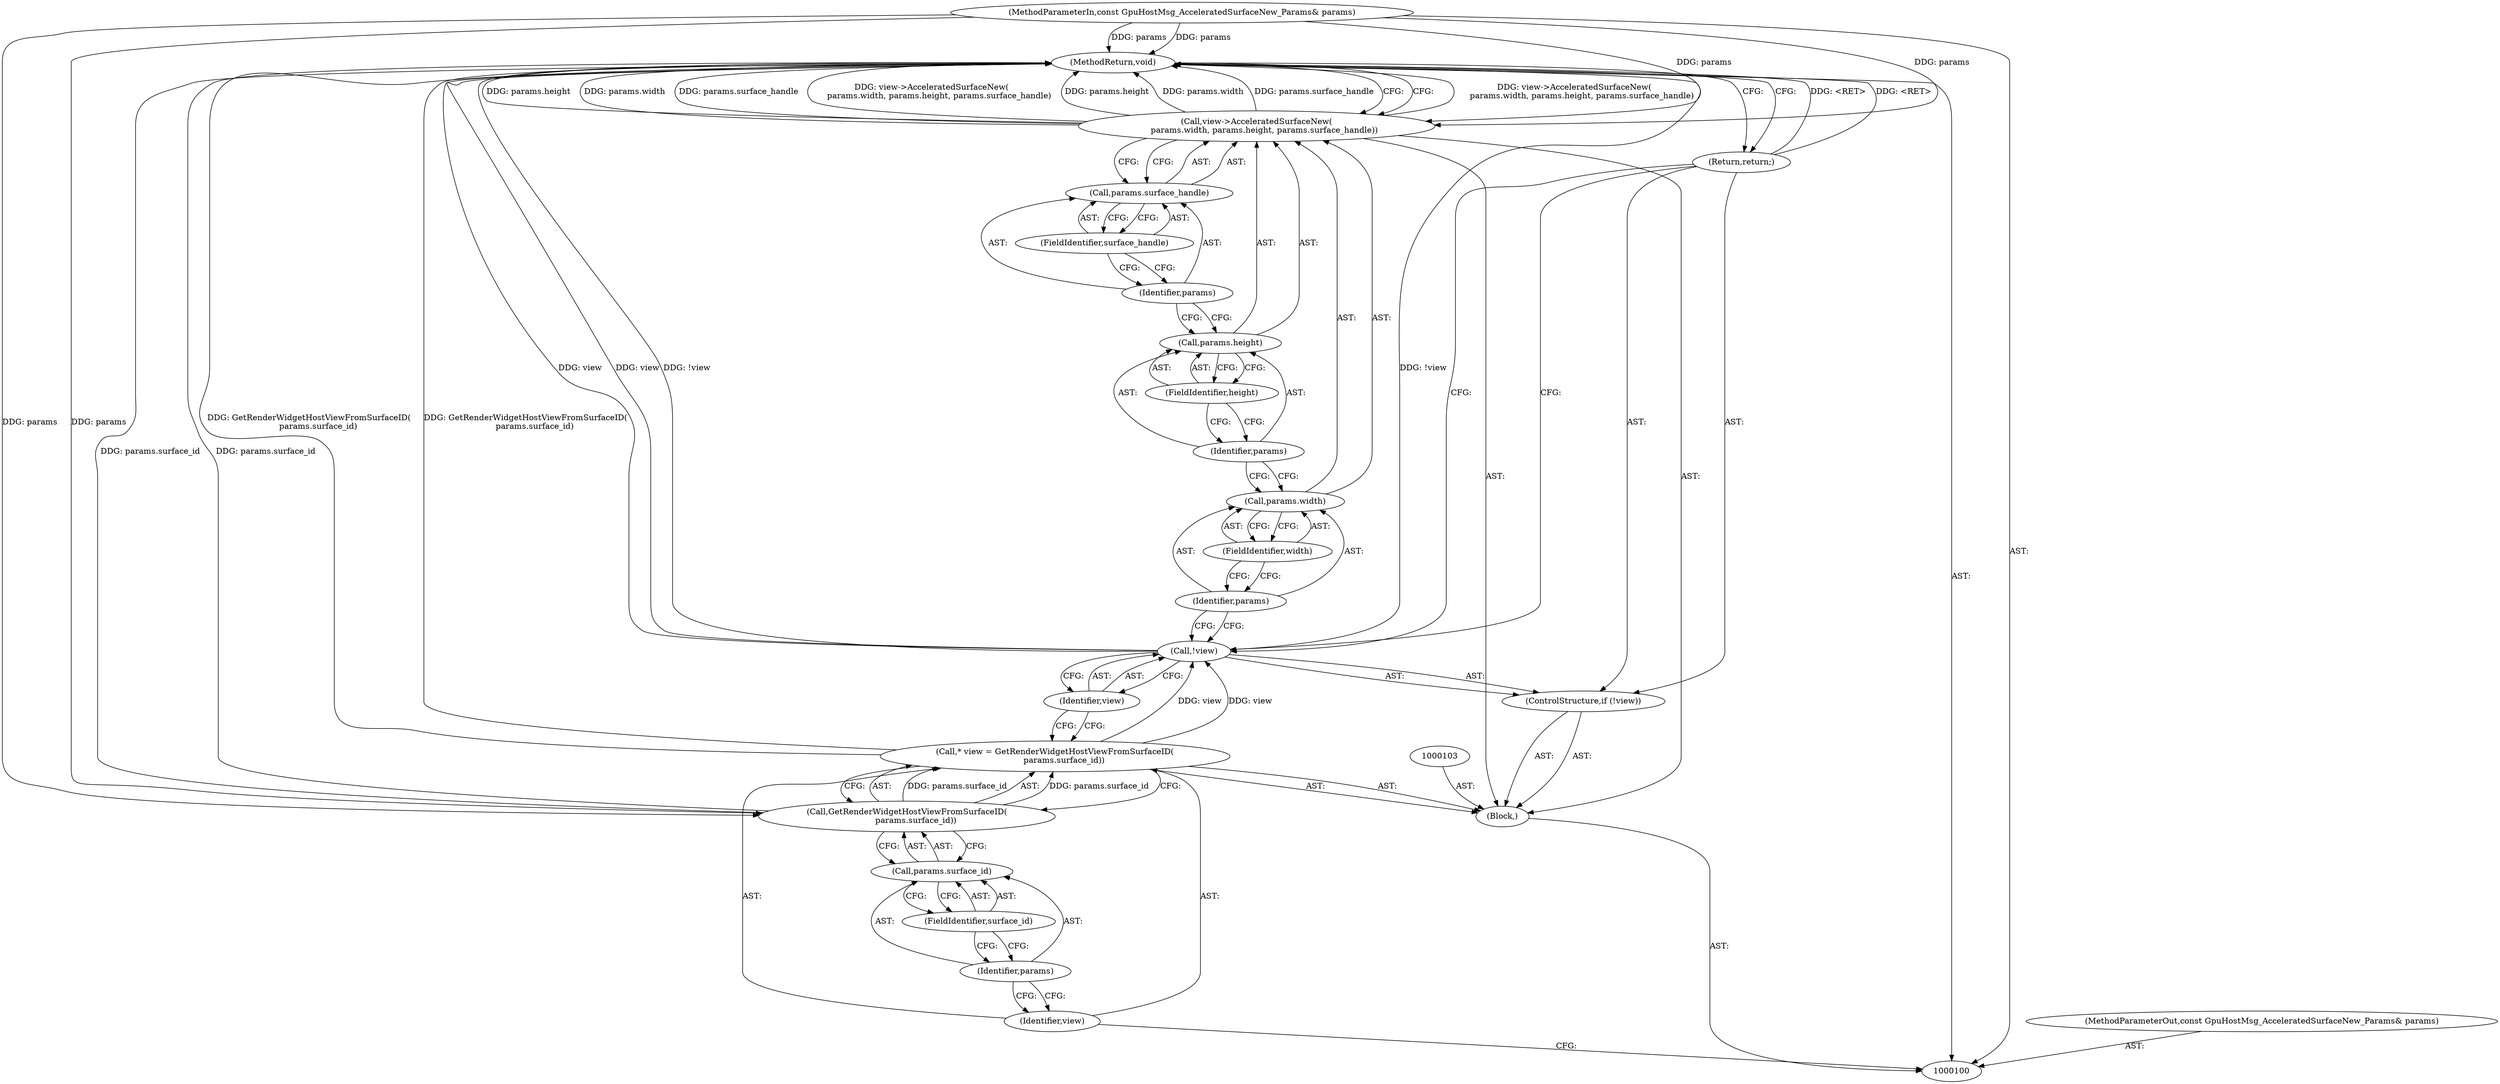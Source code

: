 digraph "1_Chrome_18d67244984a574ba2dd8779faabc0e3e34f4b76_5" {
"1000124" [label="(MethodReturn,void)"];
"1000101" [label="(MethodParameterIn,const GpuHostMsg_AcceleratedSurfaceNew_Params& params)"];
"1000153" [label="(MethodParameterOut,const GpuHostMsg_AcceleratedSurfaceNew_Params& params)"];
"1000102" [label="(Block,)"];
"1000104" [label="(Call,* view = GetRenderWidgetHostViewFromSurfaceID(\n       params.surface_id))"];
"1000105" [label="(Identifier,view)"];
"1000106" [label="(Call,GetRenderWidgetHostViewFromSurfaceID(\n       params.surface_id))"];
"1000109" [label="(FieldIdentifier,surface_id)"];
"1000107" [label="(Call,params.surface_id)"];
"1000108" [label="(Identifier,params)"];
"1000110" [label="(ControlStructure,if (!view))"];
"1000111" [label="(Call,!view)"];
"1000112" [label="(Identifier,view)"];
"1000113" [label="(Return,return;)"];
"1000114" [label="(Call,view->AcceleratedSurfaceNew(\n      params.width, params.height, params.surface_handle))"];
"1000117" [label="(FieldIdentifier,width)"];
"1000118" [label="(Call,params.height)"];
"1000119" [label="(Identifier,params)"];
"1000120" [label="(FieldIdentifier,height)"];
"1000121" [label="(Call,params.surface_handle)"];
"1000122" [label="(Identifier,params)"];
"1000123" [label="(FieldIdentifier,surface_handle)"];
"1000115" [label="(Call,params.width)"];
"1000116" [label="(Identifier,params)"];
"1000124" -> "1000100"  [label="AST: "];
"1000124" -> "1000113"  [label="CFG: "];
"1000124" -> "1000114"  [label="CFG: "];
"1000106" -> "1000124"  [label="DDG: params.surface_id"];
"1000114" -> "1000124"  [label="DDG: view->AcceleratedSurfaceNew(\n      params.width, params.height, params.surface_handle)"];
"1000114" -> "1000124"  [label="DDG: params.height"];
"1000114" -> "1000124"  [label="DDG: params.width"];
"1000114" -> "1000124"  [label="DDG: params.surface_handle"];
"1000111" -> "1000124"  [label="DDG: view"];
"1000111" -> "1000124"  [label="DDG: !view"];
"1000101" -> "1000124"  [label="DDG: params"];
"1000104" -> "1000124"  [label="DDG: GetRenderWidgetHostViewFromSurfaceID(\n       params.surface_id)"];
"1000113" -> "1000124"  [label="DDG: <RET>"];
"1000101" -> "1000100"  [label="AST: "];
"1000101" -> "1000124"  [label="DDG: params"];
"1000101" -> "1000106"  [label="DDG: params"];
"1000101" -> "1000114"  [label="DDG: params"];
"1000153" -> "1000100"  [label="AST: "];
"1000102" -> "1000100"  [label="AST: "];
"1000103" -> "1000102"  [label="AST: "];
"1000104" -> "1000102"  [label="AST: "];
"1000110" -> "1000102"  [label="AST: "];
"1000114" -> "1000102"  [label="AST: "];
"1000104" -> "1000102"  [label="AST: "];
"1000104" -> "1000106"  [label="CFG: "];
"1000105" -> "1000104"  [label="AST: "];
"1000106" -> "1000104"  [label="AST: "];
"1000112" -> "1000104"  [label="CFG: "];
"1000104" -> "1000124"  [label="DDG: GetRenderWidgetHostViewFromSurfaceID(\n       params.surface_id)"];
"1000106" -> "1000104"  [label="DDG: params.surface_id"];
"1000104" -> "1000111"  [label="DDG: view"];
"1000105" -> "1000104"  [label="AST: "];
"1000105" -> "1000100"  [label="CFG: "];
"1000108" -> "1000105"  [label="CFG: "];
"1000106" -> "1000104"  [label="AST: "];
"1000106" -> "1000107"  [label="CFG: "];
"1000107" -> "1000106"  [label="AST: "];
"1000104" -> "1000106"  [label="CFG: "];
"1000106" -> "1000124"  [label="DDG: params.surface_id"];
"1000106" -> "1000104"  [label="DDG: params.surface_id"];
"1000101" -> "1000106"  [label="DDG: params"];
"1000109" -> "1000107"  [label="AST: "];
"1000109" -> "1000108"  [label="CFG: "];
"1000107" -> "1000109"  [label="CFG: "];
"1000107" -> "1000106"  [label="AST: "];
"1000107" -> "1000109"  [label="CFG: "];
"1000108" -> "1000107"  [label="AST: "];
"1000109" -> "1000107"  [label="AST: "];
"1000106" -> "1000107"  [label="CFG: "];
"1000108" -> "1000107"  [label="AST: "];
"1000108" -> "1000105"  [label="CFG: "];
"1000109" -> "1000108"  [label="CFG: "];
"1000110" -> "1000102"  [label="AST: "];
"1000111" -> "1000110"  [label="AST: "];
"1000113" -> "1000110"  [label="AST: "];
"1000111" -> "1000110"  [label="AST: "];
"1000111" -> "1000112"  [label="CFG: "];
"1000112" -> "1000111"  [label="AST: "];
"1000113" -> "1000111"  [label="CFG: "];
"1000116" -> "1000111"  [label="CFG: "];
"1000111" -> "1000124"  [label="DDG: view"];
"1000111" -> "1000124"  [label="DDG: !view"];
"1000104" -> "1000111"  [label="DDG: view"];
"1000112" -> "1000111"  [label="AST: "];
"1000112" -> "1000104"  [label="CFG: "];
"1000111" -> "1000112"  [label="CFG: "];
"1000113" -> "1000110"  [label="AST: "];
"1000113" -> "1000111"  [label="CFG: "];
"1000124" -> "1000113"  [label="CFG: "];
"1000113" -> "1000124"  [label="DDG: <RET>"];
"1000114" -> "1000102"  [label="AST: "];
"1000114" -> "1000121"  [label="CFG: "];
"1000115" -> "1000114"  [label="AST: "];
"1000118" -> "1000114"  [label="AST: "];
"1000121" -> "1000114"  [label="AST: "];
"1000124" -> "1000114"  [label="CFG: "];
"1000114" -> "1000124"  [label="DDG: view->AcceleratedSurfaceNew(\n      params.width, params.height, params.surface_handle)"];
"1000114" -> "1000124"  [label="DDG: params.height"];
"1000114" -> "1000124"  [label="DDG: params.width"];
"1000114" -> "1000124"  [label="DDG: params.surface_handle"];
"1000101" -> "1000114"  [label="DDG: params"];
"1000117" -> "1000115"  [label="AST: "];
"1000117" -> "1000116"  [label="CFG: "];
"1000115" -> "1000117"  [label="CFG: "];
"1000118" -> "1000114"  [label="AST: "];
"1000118" -> "1000120"  [label="CFG: "];
"1000119" -> "1000118"  [label="AST: "];
"1000120" -> "1000118"  [label="AST: "];
"1000122" -> "1000118"  [label="CFG: "];
"1000119" -> "1000118"  [label="AST: "];
"1000119" -> "1000115"  [label="CFG: "];
"1000120" -> "1000119"  [label="CFG: "];
"1000120" -> "1000118"  [label="AST: "];
"1000120" -> "1000119"  [label="CFG: "];
"1000118" -> "1000120"  [label="CFG: "];
"1000121" -> "1000114"  [label="AST: "];
"1000121" -> "1000123"  [label="CFG: "];
"1000122" -> "1000121"  [label="AST: "];
"1000123" -> "1000121"  [label="AST: "];
"1000114" -> "1000121"  [label="CFG: "];
"1000122" -> "1000121"  [label="AST: "];
"1000122" -> "1000118"  [label="CFG: "];
"1000123" -> "1000122"  [label="CFG: "];
"1000123" -> "1000121"  [label="AST: "];
"1000123" -> "1000122"  [label="CFG: "];
"1000121" -> "1000123"  [label="CFG: "];
"1000115" -> "1000114"  [label="AST: "];
"1000115" -> "1000117"  [label="CFG: "];
"1000116" -> "1000115"  [label="AST: "];
"1000117" -> "1000115"  [label="AST: "];
"1000119" -> "1000115"  [label="CFG: "];
"1000116" -> "1000115"  [label="AST: "];
"1000116" -> "1000111"  [label="CFG: "];
"1000117" -> "1000116"  [label="CFG: "];
}
